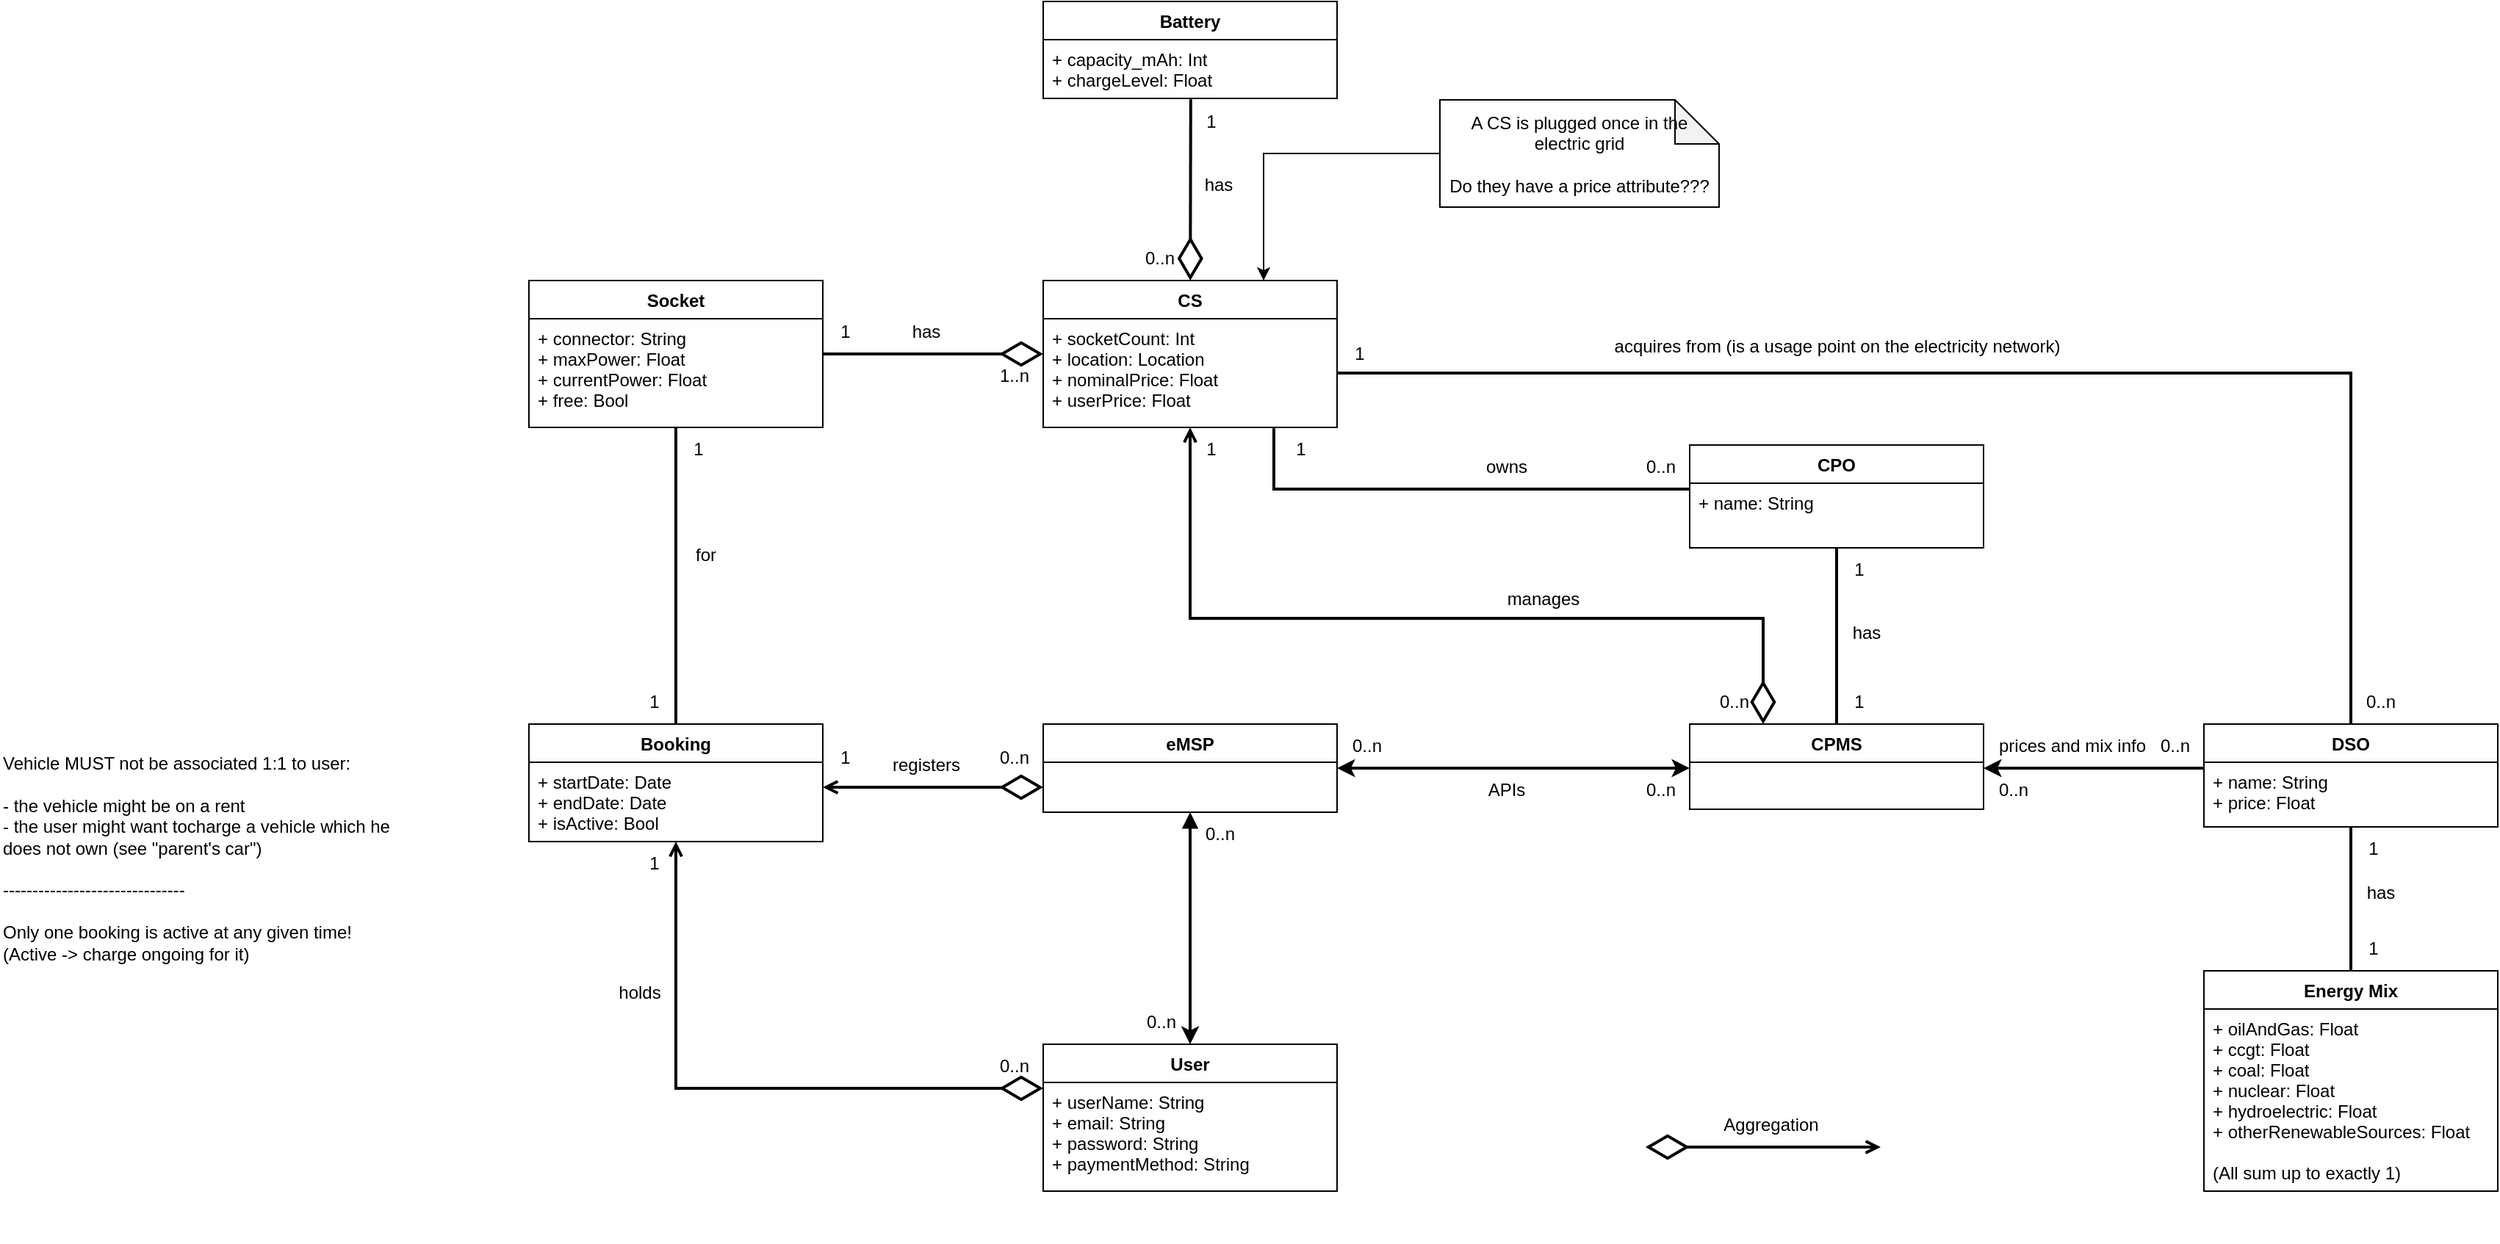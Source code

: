 <mxfile version="20.5.3" type="device"><diagram id="C5RBs43oDa-KdzZeNtuy" name="Page-1"><mxGraphModel dx="2062" dy="1112" grid="1" gridSize="10" guides="1" tooltips="1" connect="1" arrows="1" fold="1" page="1" pageScale="1" pageWidth="1920" pageHeight="1200" math="0" shadow="0"><root><mxCell id="WIyWlLk6GJQsqaUBKTNV-0"/><mxCell id="WIyWlLk6GJQsqaUBKTNV-1" parent="WIyWlLk6GJQsqaUBKTNV-0"/><mxCell id="Pn3tLs1hEeAwFZTbbHQ4-54" style="edgeStyle=orthogonalEdgeStyle;rounded=0;orthogonalLoop=1;jettySize=auto;html=1;exitX=1;exitY=0.5;exitDx=0;exitDy=0;entryX=0;entryY=0.5;entryDx=0;entryDy=0;strokeColor=default;strokeWidth=2;startArrow=classic;startFill=1;endArrow=none;endFill=0;" parent="WIyWlLk6GJQsqaUBKTNV-1" edge="1"><mxGeometry relative="1" as="geometry"><mxPoint x="1480" y="532" as="sourcePoint"/><mxPoint x="1630" y="532" as="targetPoint"/></mxGeometry></mxCell><mxCell id="Pn3tLs1hEeAwFZTbbHQ4-12" style="edgeStyle=orthogonalEdgeStyle;rounded=0;orthogonalLoop=1;jettySize=auto;html=1;entryX=0;entryY=0.5;entryDx=0;entryDy=0;strokeColor=default;strokeWidth=2;endArrow=classic;endFill=1;startArrow=classic;startFill=1;" parent="WIyWlLk6GJQsqaUBKTNV-1" edge="1"><mxGeometry relative="1" as="geometry"><mxPoint x="1040" y="532" as="sourcePoint"/><mxPoint x="1280" y="532" as="targetPoint"/></mxGeometry></mxCell><mxCell id="Pn3tLs1hEeAwFZTbbHQ4-8" value="1" style="text;html=1;align=center;verticalAlign=middle;resizable=0;points=[];autosize=1;strokeColor=none;fillColor=none;" parent="WIyWlLk6GJQsqaUBKTNV-1" vertex="1"><mxGeometry x="1380" y="472" width="30" height="30" as="geometry"/></mxCell><mxCell id="Pn3tLs1hEeAwFZTbbHQ4-9" value="1" style="text;html=1;align=center;verticalAlign=middle;resizable=0;points=[];autosize=1;strokeColor=none;fillColor=none;" parent="WIyWlLk6GJQsqaUBKTNV-1" vertex="1"><mxGeometry x="1380" y="382" width="30" height="30" as="geometry"/></mxCell><mxCell id="Pn3tLs1hEeAwFZTbbHQ4-13" value="0..n" style="text;html=1;align=center;verticalAlign=middle;resizable=0;points=[];autosize=1;strokeColor=none;fillColor=none;" parent="WIyWlLk6GJQsqaUBKTNV-1" vertex="1"><mxGeometry x="1040" y="502" width="40" height="30" as="geometry"/></mxCell><mxCell id="Pn3tLs1hEeAwFZTbbHQ4-14" value="0..n" style="text;html=1;align=center;verticalAlign=middle;resizable=0;points=[];autosize=1;strokeColor=none;fillColor=none;" parent="WIyWlLk6GJQsqaUBKTNV-1" vertex="1"><mxGeometry x="1240" y="532" width="40" height="30" as="geometry"/></mxCell><mxCell id="Pn3tLs1hEeAwFZTbbHQ4-26" value="" style="endArrow=block;endFill=1;html=1;edgeStyle=orthogonalEdgeStyle;align=left;verticalAlign=top;rounded=0;strokeColor=default;strokeWidth=2;exitX=0.5;exitY=0;exitDx=0;exitDy=0;exitPerimeter=0;entryX=0.5;entryY=1;entryDx=0;entryDy=0;startArrow=classic;startFill=1;" parent="WIyWlLk6GJQsqaUBKTNV-1" edge="1"><mxGeometry x="-1" relative="1" as="geometry"><mxPoint x="940" y="720" as="sourcePoint"/><mxPoint x="940" y="562" as="targetPoint"/></mxGeometry></mxCell><mxCell id="Pn3tLs1hEeAwFZTbbHQ4-28" value="0..n" style="text;html=1;align=center;verticalAlign=middle;resizable=0;points=[];autosize=1;strokeColor=none;fillColor=none;" parent="WIyWlLk6GJQsqaUBKTNV-1" vertex="1"><mxGeometry x="940" y="562" width="40" height="30" as="geometry"/></mxCell><mxCell id="Pn3tLs1hEeAwFZTbbHQ4-30" value="0..n" style="text;html=1;align=center;verticalAlign=middle;resizable=0;points=[];autosize=1;strokeColor=none;fillColor=none;" parent="WIyWlLk6GJQsqaUBKTNV-1" vertex="1"><mxGeometry x="900" y="690" width="40" height="30" as="geometry"/></mxCell><mxCell id="Pn3tLs1hEeAwFZTbbHQ4-32" style="edgeStyle=orthogonalEdgeStyle;rounded=0;orthogonalLoop=1;jettySize=auto;html=1;entryX=0;entryY=0.5;entryDx=0;entryDy=0;strokeColor=default;strokeWidth=2;startArrow=none;startFill=0;endArrow=none;endFill=0;exitX=0.785;exitY=1.009;exitDx=0;exitDy=0;exitPerimeter=0;" parent="WIyWlLk6GJQsqaUBKTNV-1" source="PpkT8xUa80IRxDaJXw0B-40" edge="1"><mxGeometry relative="1" as="geometry"><mxPoint x="1040" y="342" as="sourcePoint"/><mxPoint x="1280" y="342" as="targetPoint"/><Array as="points"><mxPoint x="997" y="342"/></Array></mxGeometry></mxCell><mxCell id="Pn3tLs1hEeAwFZTbbHQ4-33" value="1" style="text;html=1;align=center;verticalAlign=middle;resizable=0;points=[];autosize=1;strokeColor=none;fillColor=none;" parent="WIyWlLk6GJQsqaUBKTNV-1" vertex="1"><mxGeometry x="1040" y="235" width="30" height="30" as="geometry"/></mxCell><mxCell id="Pn3tLs1hEeAwFZTbbHQ4-34" value="0..n" style="text;html=1;align=center;verticalAlign=middle;resizable=0;points=[];autosize=1;strokeColor=none;fillColor=none;" parent="WIyWlLk6GJQsqaUBKTNV-1" vertex="1"><mxGeometry x="1240" y="312" width="40" height="30" as="geometry"/></mxCell><mxCell id="Pn3tLs1hEeAwFZTbbHQ4-37" value="0..n" style="text;html=1;align=center;verticalAlign=middle;resizable=0;points=[];autosize=1;strokeColor=none;fillColor=none;" parent="WIyWlLk6GJQsqaUBKTNV-1" vertex="1"><mxGeometry x="1290" y="472" width="40" height="30" as="geometry"/></mxCell><mxCell id="Pn3tLs1hEeAwFZTbbHQ4-55" value="0..n" style="text;html=1;align=center;verticalAlign=middle;resizable=0;points=[];autosize=1;strokeColor=none;fillColor=none;" parent="WIyWlLk6GJQsqaUBKTNV-1" vertex="1"><mxGeometry x="1590" y="502" width="40" height="30" as="geometry"/></mxCell><mxCell id="Pn3tLs1hEeAwFZTbbHQ4-57" value="0..n" style="text;html=1;align=center;verticalAlign=middle;resizable=0;points=[];autosize=1;strokeColor=none;fillColor=none;" parent="WIyWlLk6GJQsqaUBKTNV-1" vertex="1"><mxGeometry x="1480" y="532" width="40" height="30" as="geometry"/></mxCell><mxCell id="Pn3tLs1hEeAwFZTbbHQ4-58" value="prices and mix info" style="text;html=1;align=center;verticalAlign=middle;resizable=0;points=[];autosize=1;strokeColor=none;fillColor=none;" parent="WIyWlLk6GJQsqaUBKTNV-1" vertex="1"><mxGeometry x="1480" y="502" width="120" height="30" as="geometry"/></mxCell><mxCell id="Pn3tLs1hEeAwFZTbbHQ4-62" value="APIs" style="text;html=1;align=center;verticalAlign=middle;resizable=0;points=[];autosize=1;strokeColor=none;fillColor=none;" parent="WIyWlLk6GJQsqaUBKTNV-1" vertex="1"><mxGeometry x="1130" y="532" width="50" height="30" as="geometry"/></mxCell><mxCell id="Pn3tLs1hEeAwFZTbbHQ4-64" value="owns" style="text;html=1;align=center;verticalAlign=middle;resizable=0;points=[];autosize=1;strokeColor=none;fillColor=none;" parent="WIyWlLk6GJQsqaUBKTNV-1" vertex="1"><mxGeometry x="1130" y="312" width="50" height="30" as="geometry"/></mxCell><mxCell id="Pn3tLs1hEeAwFZTbbHQ4-65" value="manages" style="text;html=1;align=center;verticalAlign=middle;resizable=0;points=[];autosize=1;strokeColor=none;fillColor=none;" parent="WIyWlLk6GJQsqaUBKTNV-1" vertex="1"><mxGeometry x="1140" y="402" width="80" height="30" as="geometry"/></mxCell><mxCell id="Pn3tLs1hEeAwFZTbbHQ4-66" value="has" style="text;html=1;align=center;verticalAlign=middle;resizable=0;points=[];autosize=1;strokeColor=none;fillColor=none;" parent="WIyWlLk6GJQsqaUBKTNV-1" vertex="1"><mxGeometry x="1380" y="425" width="40" height="30" as="geometry"/></mxCell><mxCell id="PpkT8xUa80IRxDaJXw0B-1" value="" style="endArrow=open;html=1;endSize=6;startArrow=diamondThin;startSize=24;startFill=0;align=left;verticalAlign=bottom;rounded=0;sourcePerimeterSpacing=0;targetPerimeterSpacing=0;exitX=0.25;exitY=0;exitDx=0;exitDy=0;strokeWidth=2;entryX=0.5;entryY=1;entryDx=0;entryDy=0;entryPerimeter=0;edgeStyle=orthogonalEdgeStyle;" parent="WIyWlLk6GJQsqaUBKTNV-1" source="PpkT8xUa80IRxDaJXw0B-46" target="PpkT8xUa80IRxDaJXw0B-40" edge="1"><mxGeometry x="-1" y="3" relative="1" as="geometry"><mxPoint x="1280" y="502" as="sourcePoint"/><mxPoint x="1040" y="370" as="targetPoint"/><Array as="points"><mxPoint x="1330" y="430"/><mxPoint x="940" y="430"/></Array></mxGeometry></mxCell><mxCell id="PpkT8xUa80IRxDaJXw0B-3" value="" style="endArrow=open;html=1;endSize=6;startArrow=diamondThin;startSize=24;startFill=0;edgeStyle=orthogonalEdgeStyle;align=left;verticalAlign=bottom;rounded=0;strokeWidth=2;sourcePerimeterSpacing=0;targetPerimeterSpacing=0;" parent="WIyWlLk6GJQsqaUBKTNV-1" edge="1"><mxGeometry x="-1" y="3" relative="1" as="geometry"><mxPoint x="1250" y="790.0" as="sourcePoint"/><mxPoint x="1410" y="790.0" as="targetPoint"/></mxGeometry></mxCell><mxCell id="PpkT8xUa80IRxDaJXw0B-4" value="Aggregation" style="text;html=1;align=center;verticalAlign=middle;resizable=0;points=[];autosize=1;strokeColor=none;fillColor=none;" parent="WIyWlLk6GJQsqaUBKTNV-1" vertex="1"><mxGeometry x="1290" y="760" width="90" height="30" as="geometry"/></mxCell><mxCell id="PpkT8xUa80IRxDaJXw0B-39" value="CS" style="swimlane;fontStyle=1;childLayout=stackLayout;horizontal=1;startSize=26;fillColor=none;horizontalStack=0;resizeParent=1;resizeParentMax=0;resizeLast=0;collapsible=1;marginBottom=0;" parent="WIyWlLk6GJQsqaUBKTNV-1" vertex="1"><mxGeometry x="840" y="200" width="200" height="100" as="geometry"/></mxCell><mxCell id="PpkT8xUa80IRxDaJXw0B-40" value="+ socketCount: Int&#xA;+ location: Location&#xA;+ nominalPrice: Float&#xA;+ userPrice: Float" style="text;strokeColor=none;fillColor=none;align=left;verticalAlign=top;spacingLeft=4;spacingRight=4;overflow=hidden;rotatable=0;points=[[0,0.5],[1,0.5]];portConstraint=eastwest;" parent="PpkT8xUa80IRxDaJXw0B-39" vertex="1"><mxGeometry y="26" width="200" height="74" as="geometry"/></mxCell><mxCell id="owNHzpTl9ri4X6CjDShU-5" style="edgeStyle=orthogonalEdgeStyle;rounded=0;orthogonalLoop=1;jettySize=auto;html=1;endArrow=none;endFill=0;strokeWidth=2;" parent="WIyWlLk6GJQsqaUBKTNV-1" source="PpkT8xUa80IRxDaJXw0B-42" target="PpkT8xUa80IRxDaJXw0B-46" edge="1"><mxGeometry relative="1" as="geometry"/></mxCell><mxCell id="PpkT8xUa80IRxDaJXw0B-42" value="CPO" style="swimlane;fontStyle=1;childLayout=stackLayout;horizontal=1;startSize=26;fillColor=none;horizontalStack=0;resizeParent=1;resizeParentMax=0;resizeLast=0;collapsible=1;marginBottom=0;" parent="WIyWlLk6GJQsqaUBKTNV-1" vertex="1"><mxGeometry x="1280" y="312" width="200" height="70" as="geometry"/></mxCell><mxCell id="PpkT8xUa80IRxDaJXw0B-43" value="+ name: String" style="text;strokeColor=none;fillColor=none;align=left;verticalAlign=top;spacingLeft=4;spacingRight=4;overflow=hidden;rotatable=0;points=[[0,0.5],[1,0.5]];portConstraint=eastwest;" parent="PpkT8xUa80IRxDaJXw0B-42" vertex="1"><mxGeometry y="26" width="200" height="44" as="geometry"/></mxCell><mxCell id="owNHzpTl9ri4X6CjDShU-6" style="edgeStyle=orthogonalEdgeStyle;rounded=0;orthogonalLoop=1;jettySize=auto;html=1;entryX=0.5;entryY=0;entryDx=0;entryDy=0;strokeWidth=2;endArrow=none;endFill=0;" parent="WIyWlLk6GJQsqaUBKTNV-1" source="PpkT8xUa80IRxDaJXw0B-44" target="owNHzpTl9ri4X6CjDShU-3" edge="1"><mxGeometry relative="1" as="geometry"/></mxCell><mxCell id="PpkT8xUa80IRxDaJXw0B-44" value="DSO" style="swimlane;fontStyle=1;childLayout=stackLayout;horizontal=1;startSize=26;fillColor=none;horizontalStack=0;resizeParent=1;resizeParentMax=0;resizeLast=0;collapsible=1;marginBottom=0;" parent="WIyWlLk6GJQsqaUBKTNV-1" vertex="1"><mxGeometry x="1630" y="502" width="200" height="70" as="geometry"/></mxCell><mxCell id="PpkT8xUa80IRxDaJXw0B-45" value="+ name: String&#xA;+ price: Float" style="text;strokeColor=none;fillColor=none;align=left;verticalAlign=top;spacingLeft=4;spacingRight=4;overflow=hidden;rotatable=0;points=[[0,0.5],[1,0.5]];portConstraint=eastwest;" parent="PpkT8xUa80IRxDaJXw0B-44" vertex="1"><mxGeometry y="26" width="200" height="44" as="geometry"/></mxCell><mxCell id="PpkT8xUa80IRxDaJXw0B-46" value="CPMS" style="swimlane;fontStyle=1;childLayout=stackLayout;horizontal=1;startSize=26;fillColor=none;horizontalStack=0;resizeParent=1;resizeParentMax=0;resizeLast=0;collapsible=1;marginBottom=0;" parent="WIyWlLk6GJQsqaUBKTNV-1" vertex="1"><mxGeometry x="1280" y="502" width="200" height="58" as="geometry"/></mxCell><mxCell id="PpkT8xUa80IRxDaJXw0B-48" value="eMSP" style="swimlane;fontStyle=1;childLayout=stackLayout;horizontal=1;startSize=26;fillColor=none;horizontalStack=0;resizeParent=1;resizeParentMax=0;resizeLast=0;collapsible=1;marginBottom=0;" parent="WIyWlLk6GJQsqaUBKTNV-1" vertex="1"><mxGeometry x="840" y="502" width="200" height="60" as="geometry"/></mxCell><mxCell id="9YvgKWo-0HQhoOnGf8l6-79" style="edgeStyle=none;rounded=0;orthogonalLoop=1;jettySize=auto;html=1;endArrow=none;endFill=0;strokeWidth=2;" parent="WIyWlLk6GJQsqaUBKTNV-1" source="9YvgKWo-0HQhoOnGf8l6-57" target="9YvgKWo-0HQhoOnGf8l6-60" edge="1"><mxGeometry relative="1" as="geometry"/></mxCell><mxCell id="9YvgKWo-0HQhoOnGf8l6-57" value="Booking" style="swimlane;fontStyle=1;childLayout=stackLayout;horizontal=1;startSize=26;fillColor=none;horizontalStack=0;resizeParent=1;resizeParentMax=0;resizeLast=0;collapsible=1;marginBottom=0;" parent="WIyWlLk6GJQsqaUBKTNV-1" vertex="1"><mxGeometry x="490" y="502" width="200" height="80" as="geometry"/></mxCell><mxCell id="9YvgKWo-0HQhoOnGf8l6-58" value="+ startDate: Date&#xA;+ endDate: Date&#xA;+ isActive: Bool&#xA;" style="text;strokeColor=none;fillColor=none;align=left;verticalAlign=top;spacingLeft=4;spacingRight=4;overflow=hidden;rotatable=0;points=[[0,0.5],[1,0.5]];portConstraint=eastwest;" parent="9YvgKWo-0HQhoOnGf8l6-57" vertex="1"><mxGeometry y="26" width="200" height="54" as="geometry"/></mxCell><mxCell id="9YvgKWo-0HQhoOnGf8l6-59" value="Socket" style="swimlane;fontStyle=1;childLayout=stackLayout;horizontal=1;startSize=26;fillColor=none;horizontalStack=0;resizeParent=1;resizeParentMax=0;resizeLast=0;collapsible=1;marginBottom=0;" parent="WIyWlLk6GJQsqaUBKTNV-1" vertex="1"><mxGeometry x="490" y="200" width="200" height="100" as="geometry"><mxRectangle x="490" y="200" width="80" height="30" as="alternateBounds"/></mxGeometry></mxCell><mxCell id="9YvgKWo-0HQhoOnGf8l6-60" value="+ connector: String&#xA;+ maxPower: Float&#xA;+ currentPower: Float&#xA;+ free: Bool" style="text;strokeColor=none;fillColor=none;align=left;verticalAlign=top;spacingLeft=4;spacingRight=4;overflow=hidden;rotatable=0;points=[[0,0.5],[1,0.5]];portConstraint=eastwest;" parent="9YvgKWo-0HQhoOnGf8l6-59" vertex="1"><mxGeometry y="26" width="200" height="74" as="geometry"/></mxCell><mxCell id="9YvgKWo-0HQhoOnGf8l6-62" style="edgeStyle=orthogonalEdgeStyle;rounded=0;orthogonalLoop=1;jettySize=auto;html=1;strokeWidth=2;endArrow=diamondThin;endFill=0;startSize=6;endSize=24;sourcePerimeterSpacing=0;targetPerimeterSpacing=0;startArrow=open;startFill=0;" parent="WIyWlLk6GJQsqaUBKTNV-1" source="9YvgKWo-0HQhoOnGf8l6-58" target="owNHzpTl9ri4X6CjDShU-11" edge="1"><mxGeometry relative="1" as="geometry"><mxPoint x="350" y="402" as="sourcePoint"/><Array as="points"><mxPoint x="590" y="750"/></Array><mxPoint x="770" y="750" as="targetPoint"/></mxGeometry></mxCell><mxCell id="9YvgKWo-0HQhoOnGf8l6-63" value="1" style="text;html=1;align=center;verticalAlign=middle;resizable=0;points=[];autosize=1;strokeColor=none;fillColor=none;" parent="WIyWlLk6GJQsqaUBKTNV-1" vertex="1"><mxGeometry x="560" y="582" width="30" height="30" as="geometry"/></mxCell><mxCell id="9YvgKWo-0HQhoOnGf8l6-65" value="0..n" style="text;html=1;align=center;verticalAlign=middle;resizable=0;points=[];autosize=1;strokeColor=none;fillColor=none;" parent="WIyWlLk6GJQsqaUBKTNV-1" vertex="1"><mxGeometry x="800" y="720" width="40" height="30" as="geometry"/></mxCell><mxCell id="9YvgKWo-0HQhoOnGf8l6-67" value="holds" style="text;html=1;align=center;verticalAlign=middle;resizable=0;points=[];autosize=1;strokeColor=none;fillColor=none;" parent="WIyWlLk6GJQsqaUBKTNV-1" vertex="1"><mxGeometry x="540" y="670" width="50" height="30" as="geometry"/></mxCell><mxCell id="9YvgKWo-0HQhoOnGf8l6-70" value="1..n" style="text;html=1;align=center;verticalAlign=middle;resizable=0;points=[];autosize=1;strokeColor=none;fillColor=none;" parent="WIyWlLk6GJQsqaUBKTNV-1" vertex="1"><mxGeometry x="800" y="250" width="40" height="30" as="geometry"/></mxCell><mxCell id="9YvgKWo-0HQhoOnGf8l6-71" value="1" style="text;html=1;align=center;verticalAlign=middle;resizable=0;points=[];autosize=1;strokeColor=none;fillColor=none;" parent="WIyWlLk6GJQsqaUBKTNV-1" vertex="1"><mxGeometry x="690" y="220" width="30" height="30" as="geometry"/></mxCell><mxCell id="9YvgKWo-0HQhoOnGf8l6-72" value="has" style="text;html=1;align=center;verticalAlign=middle;resizable=0;points=[];autosize=1;strokeColor=none;fillColor=none;" parent="WIyWlLk6GJQsqaUBKTNV-1" vertex="1"><mxGeometry x="740" y="220" width="40" height="30" as="geometry"/></mxCell><mxCell id="9YvgKWo-0HQhoOnGf8l6-80" value="1" style="text;html=1;align=center;verticalAlign=middle;resizable=0;points=[];autosize=1;strokeColor=none;fillColor=none;" parent="WIyWlLk6GJQsqaUBKTNV-1" vertex="1"><mxGeometry x="560" y="472" width="30" height="30" as="geometry"/></mxCell><mxCell id="9YvgKWo-0HQhoOnGf8l6-81" value="1" style="text;html=1;align=center;verticalAlign=middle;resizable=0;points=[];autosize=1;strokeColor=none;fillColor=none;" parent="WIyWlLk6GJQsqaUBKTNV-1" vertex="1"><mxGeometry x="590" y="300" width="30" height="30" as="geometry"/></mxCell><mxCell id="9YvgKWo-0HQhoOnGf8l6-82" value="for" style="text;html=1;align=center;verticalAlign=middle;resizable=0;points=[];autosize=1;strokeColor=none;fillColor=none;" parent="WIyWlLk6GJQsqaUBKTNV-1" vertex="1"><mxGeometry x="590" y="372" width="40" height="30" as="geometry"/></mxCell><mxCell id="9YvgKWo-0HQhoOnGf8l6-83" style="edgeStyle=orthogonalEdgeStyle;rounded=0;orthogonalLoop=1;jettySize=auto;html=1;strokeWidth=2;endArrow=diamondThin;endFill=0;startSize=6;endSize=24;sourcePerimeterSpacing=0;targetPerimeterSpacing=0;startArrow=open;startFill=0;entryX=0;entryY=0.5;entryDx=0;entryDy=0;" parent="WIyWlLk6GJQsqaUBKTNV-1" edge="1"><mxGeometry relative="1" as="geometry"><mxPoint x="690" y="545" as="sourcePoint"/><Array as="points"/><mxPoint x="840" y="545" as="targetPoint"/></mxGeometry></mxCell><mxCell id="9YvgKWo-0HQhoOnGf8l6-84" value="0..n" style="text;html=1;align=center;verticalAlign=middle;resizable=0;points=[];autosize=1;strokeColor=none;fillColor=none;" parent="WIyWlLk6GJQsqaUBKTNV-1" vertex="1"><mxGeometry x="800" y="510" width="40" height="30" as="geometry"/></mxCell><mxCell id="9YvgKWo-0HQhoOnGf8l6-85" value="1" style="text;html=1;align=center;verticalAlign=middle;resizable=0;points=[];autosize=1;strokeColor=none;fillColor=none;" parent="WIyWlLk6GJQsqaUBKTNV-1" vertex="1"><mxGeometry x="690" y="510" width="30" height="30" as="geometry"/></mxCell><mxCell id="9YvgKWo-0HQhoOnGf8l6-86" value="registers" style="text;html=1;align=center;verticalAlign=middle;resizable=0;points=[];autosize=1;strokeColor=none;fillColor=none;" parent="WIyWlLk6GJQsqaUBKTNV-1" vertex="1"><mxGeometry x="725" y="515" width="70" height="30" as="geometry"/></mxCell><mxCell id="xOUeVIW83xGkg_n0aEDf-1" value="Vehicle MUST not be associated 1:1 to user:&lt;br&gt;&lt;br&gt;&lt;div&gt;- the vehicle might be on a rent&lt;/div&gt;&lt;div&gt;- the user might want tocharge a vehicle which he does not own (see &quot;parent's car&quot;)&lt;/div&gt;&lt;div&gt;&lt;br&gt;&lt;/div&gt;&lt;div&gt;-------------------------------&lt;/div&gt;&lt;div&gt;&lt;br&gt;&lt;/div&gt;&lt;div&gt;Only one booking is active at any given time!&lt;/div&gt;&lt;div&gt;(Active -&amp;gt; charge ongoing for it)&lt;br&gt;&lt;/div&gt;" style="text;whiteSpace=wrap;html=1;" parent="WIyWlLk6GJQsqaUBKTNV-1" vertex="1"><mxGeometry x="130" y="515" width="270" height="340" as="geometry"/></mxCell><mxCell id="xOUeVIW83xGkg_n0aEDf-5" value="1" style="text;html=1;align=center;verticalAlign=middle;resizable=0;points=[];autosize=1;strokeColor=none;fillColor=none;" parent="WIyWlLk6GJQsqaUBKTNV-1" vertex="1"><mxGeometry x="1000" y="300" width="30" height="30" as="geometry"/></mxCell><mxCell id="xOUeVIW83xGkg_n0aEDf-7" value="acquires from (is a usage point on the electricity network)" style="text;html=1;align=center;verticalAlign=middle;resizable=0;points=[];autosize=1;strokeColor=none;fillColor=none;" parent="WIyWlLk6GJQsqaUBKTNV-1" vertex="1"><mxGeometry x="1215" y="230" width="330" height="30" as="geometry"/></mxCell><mxCell id="xOUeVIW83xGkg_n0aEDf-8" value="0..n" style="text;html=1;align=center;verticalAlign=middle;resizable=0;points=[];autosize=1;strokeColor=none;fillColor=none;" parent="WIyWlLk6GJQsqaUBKTNV-1" vertex="1"><mxGeometry x="1730" y="472" width="40" height="30" as="geometry"/></mxCell><mxCell id="xOUeVIW83xGkg_n0aEDf-11" value="" style="endArrow=diamondThin;endFill=0;endSize=24;html=1;rounded=0;edgeStyle=orthogonalEdgeStyle;strokeWidth=2;" parent="WIyWlLk6GJQsqaUBKTNV-1" source="9YvgKWo-0HQhoOnGf8l6-59" target="PpkT8xUa80IRxDaJXw0B-39" edge="1"><mxGeometry width="160" relative="1" as="geometry"><mxPoint x="690" y="250" as="sourcePoint"/><mxPoint x="850" y="250" as="targetPoint"/></mxGeometry></mxCell><mxCell id="xOUeVIW83xGkg_n0aEDf-12" style="edgeStyle=orthogonalEdgeStyle;rounded=0;orthogonalLoop=1;jettySize=auto;html=1;strokeColor=default;strokeWidth=2;startArrow=none;startFill=0;endArrow=none;endFill=0;exitX=1;exitY=0.5;exitDx=0;exitDy=0;" parent="WIyWlLk6GJQsqaUBKTNV-1" source="PpkT8xUa80IRxDaJXw0B-40" target="PpkT8xUa80IRxDaJXw0B-44" edge="1"><mxGeometry relative="1" as="geometry"><mxPoint x="1070" y="249.6" as="sourcePoint"/><mxPoint x="1310" y="249.6" as="targetPoint"/><Array as="points"><mxPoint x="1730" y="263"/></Array></mxGeometry></mxCell><mxCell id="xOUeVIW83xGkg_n0aEDf-13" value="Battery" style="swimlane;fontStyle=1;childLayout=stackLayout;horizontal=1;startSize=26;fillColor=none;horizontalStack=0;resizeParent=1;resizeParentMax=0;resizeLast=0;collapsible=1;marginBottom=0;" parent="WIyWlLk6GJQsqaUBKTNV-1" vertex="1"><mxGeometry x="840" y="10" width="200" height="66" as="geometry"><mxRectangle x="840" y="100" width="80" height="30" as="alternateBounds"/></mxGeometry></mxCell><mxCell id="xOUeVIW83xGkg_n0aEDf-14" value="+ capacity_mAh: Int&#xA;+ chargeLevel: Float" style="text;strokeColor=none;fillColor=none;align=left;verticalAlign=top;spacingLeft=4;spacingRight=4;overflow=hidden;rotatable=0;points=[[0,0.5],[1,0.5]];portConstraint=eastwest;" parent="xOUeVIW83xGkg_n0aEDf-13" vertex="1"><mxGeometry y="26" width="200" height="40" as="geometry"/></mxCell><mxCell id="xOUeVIW83xGkg_n0aEDf-15" value="" style="endArrow=none;html=1;rounded=0;strokeWidth=2;entryX=0.502;entryY=1.015;entryDx=0;entryDy=0;entryPerimeter=0;endFill=0;startArrow=diamondThin;startFill=0;startSize=24;" parent="WIyWlLk6GJQsqaUBKTNV-1" source="PpkT8xUa80IRxDaJXw0B-39" target="xOUeVIW83xGkg_n0aEDf-14" edge="1"><mxGeometry width="50" height="50" relative="1" as="geometry"><mxPoint x="940" y="310" as="sourcePoint"/><mxPoint x="990" y="260" as="targetPoint"/></mxGeometry></mxCell><mxCell id="xOUeVIW83xGkg_n0aEDf-17" value="1" style="text;html=1;align=center;verticalAlign=middle;resizable=0;points=[];autosize=1;strokeColor=none;fillColor=none;" parent="WIyWlLk6GJQsqaUBKTNV-1" vertex="1"><mxGeometry x="938.75" y="77" width="30" height="30" as="geometry"/></mxCell><mxCell id="xOUeVIW83xGkg_n0aEDf-16" value="0..n" style="text;html=1;align=center;verticalAlign=middle;resizable=0;points=[];autosize=1;strokeColor=none;fillColor=none;" parent="WIyWlLk6GJQsqaUBKTNV-1" vertex="1"><mxGeometry x="898.75" y="170" width="40" height="30" as="geometry"/></mxCell><mxCell id="xOUeVIW83xGkg_n0aEDf-19" value="has" style="text;html=1;align=center;verticalAlign=middle;resizable=0;points=[];autosize=1;strokeColor=none;fillColor=none;" parent="WIyWlLk6GJQsqaUBKTNV-1" vertex="1"><mxGeometry x="938.75" y="120" width="40" height="30" as="geometry"/></mxCell><mxCell id="4nFpNXKAevV-AhepwRWy-1" style="edgeStyle=orthogonalEdgeStyle;rounded=0;orthogonalLoop=1;jettySize=auto;html=1;entryX=0.75;entryY=0;entryDx=0;entryDy=0;" parent="WIyWlLk6GJQsqaUBKTNV-1" source="4nFpNXKAevV-AhepwRWy-0" target="PpkT8xUa80IRxDaJXw0B-39" edge="1"><mxGeometry relative="1" as="geometry"/></mxCell><mxCell id="4nFpNXKAevV-AhepwRWy-0" value="&lt;span style=&quot;text-align: left;&quot;&gt;A CS is plugged once in the electric grid&lt;br&gt;&lt;br&gt;Do they have a price attribute???&lt;br&gt;&lt;/span&gt;" style="shape=note;whiteSpace=wrap;html=1;backgroundOutline=1;darkOpacity=0.05;" parent="WIyWlLk6GJQsqaUBKTNV-1" vertex="1"><mxGeometry x="1110" y="77" width="190" height="73" as="geometry"/></mxCell><mxCell id="4nFpNXKAevV-AhepwRWy-2" value="1" style="text;html=1;align=center;verticalAlign=middle;resizable=0;points=[];autosize=1;strokeColor=none;fillColor=none;" parent="WIyWlLk6GJQsqaUBKTNV-1" vertex="1"><mxGeometry x="938.75" y="300" width="30" height="30" as="geometry"/></mxCell><mxCell id="owNHzpTl9ri4X6CjDShU-3" value="Energy Mix" style="swimlane;fontStyle=1;childLayout=stackLayout;horizontal=1;startSize=26;fillColor=none;horizontalStack=0;resizeParent=1;resizeParentMax=0;resizeLast=0;collapsible=1;marginBottom=0;" parent="WIyWlLk6GJQsqaUBKTNV-1" vertex="1"><mxGeometry x="1630" y="670" width="200" height="150" as="geometry"/></mxCell><mxCell id="owNHzpTl9ri4X6CjDShU-4" value="+ oilAndGas: Float&#xA;+ ccgt: Float&#xA;+ coal: Float&#xA;+ nuclear: Float&#xA;+ hydroelectric: Float&#xA;+ otherRenewableSources: Float&#xA;&#xA;(All sum up to exactly 1)&#xA;" style="text;strokeColor=none;fillColor=none;align=left;verticalAlign=top;spacingLeft=4;spacingRight=4;overflow=hidden;rotatable=0;points=[[0,0.5],[1,0.5]];portConstraint=eastwest;" parent="owNHzpTl9ri4X6CjDShU-3" vertex="1"><mxGeometry y="26" width="200" height="124" as="geometry"/></mxCell><mxCell id="owNHzpTl9ri4X6CjDShU-7" value="1" style="text;html=1;align=center;verticalAlign=middle;resizable=0;points=[];autosize=1;strokeColor=none;fillColor=none;" parent="WIyWlLk6GJQsqaUBKTNV-1" vertex="1"><mxGeometry x="1730" y="640" width="30" height="30" as="geometry"/></mxCell><mxCell id="owNHzpTl9ri4X6CjDShU-8" value="1" style="text;html=1;align=center;verticalAlign=middle;resizable=0;points=[];autosize=1;strokeColor=none;fillColor=none;" parent="WIyWlLk6GJQsqaUBKTNV-1" vertex="1"><mxGeometry x="1730" y="572" width="30" height="30" as="geometry"/></mxCell><mxCell id="owNHzpTl9ri4X6CjDShU-9" value="has" style="text;html=1;align=center;verticalAlign=middle;resizable=0;points=[];autosize=1;strokeColor=none;fillColor=none;" parent="WIyWlLk6GJQsqaUBKTNV-1" vertex="1"><mxGeometry x="1730" y="602" width="40" height="30" as="geometry"/></mxCell><mxCell id="owNHzpTl9ri4X6CjDShU-11" value="User" style="swimlane;fontStyle=1;childLayout=stackLayout;horizontal=1;startSize=26;fillColor=none;horizontalStack=0;resizeParent=1;resizeParentMax=0;resizeLast=0;collapsible=1;marginBottom=0;" parent="WIyWlLk6GJQsqaUBKTNV-1" vertex="1"><mxGeometry x="840" y="720" width="200" height="100" as="geometry"/></mxCell><mxCell id="owNHzpTl9ri4X6CjDShU-15" value="+ userName: String&#xA;+ email: String&#xA;+ password: String&#xA;+ paymentMethod: String&#xA;" style="text;strokeColor=none;fillColor=none;align=left;verticalAlign=top;spacingLeft=4;spacingRight=4;overflow=hidden;rotatable=0;points=[[0,0.5],[1,0.5]];portConstraint=eastwest;" parent="owNHzpTl9ri4X6CjDShU-11" vertex="1"><mxGeometry y="26" width="200" height="74" as="geometry"/></mxCell></root></mxGraphModel></diagram></mxfile>